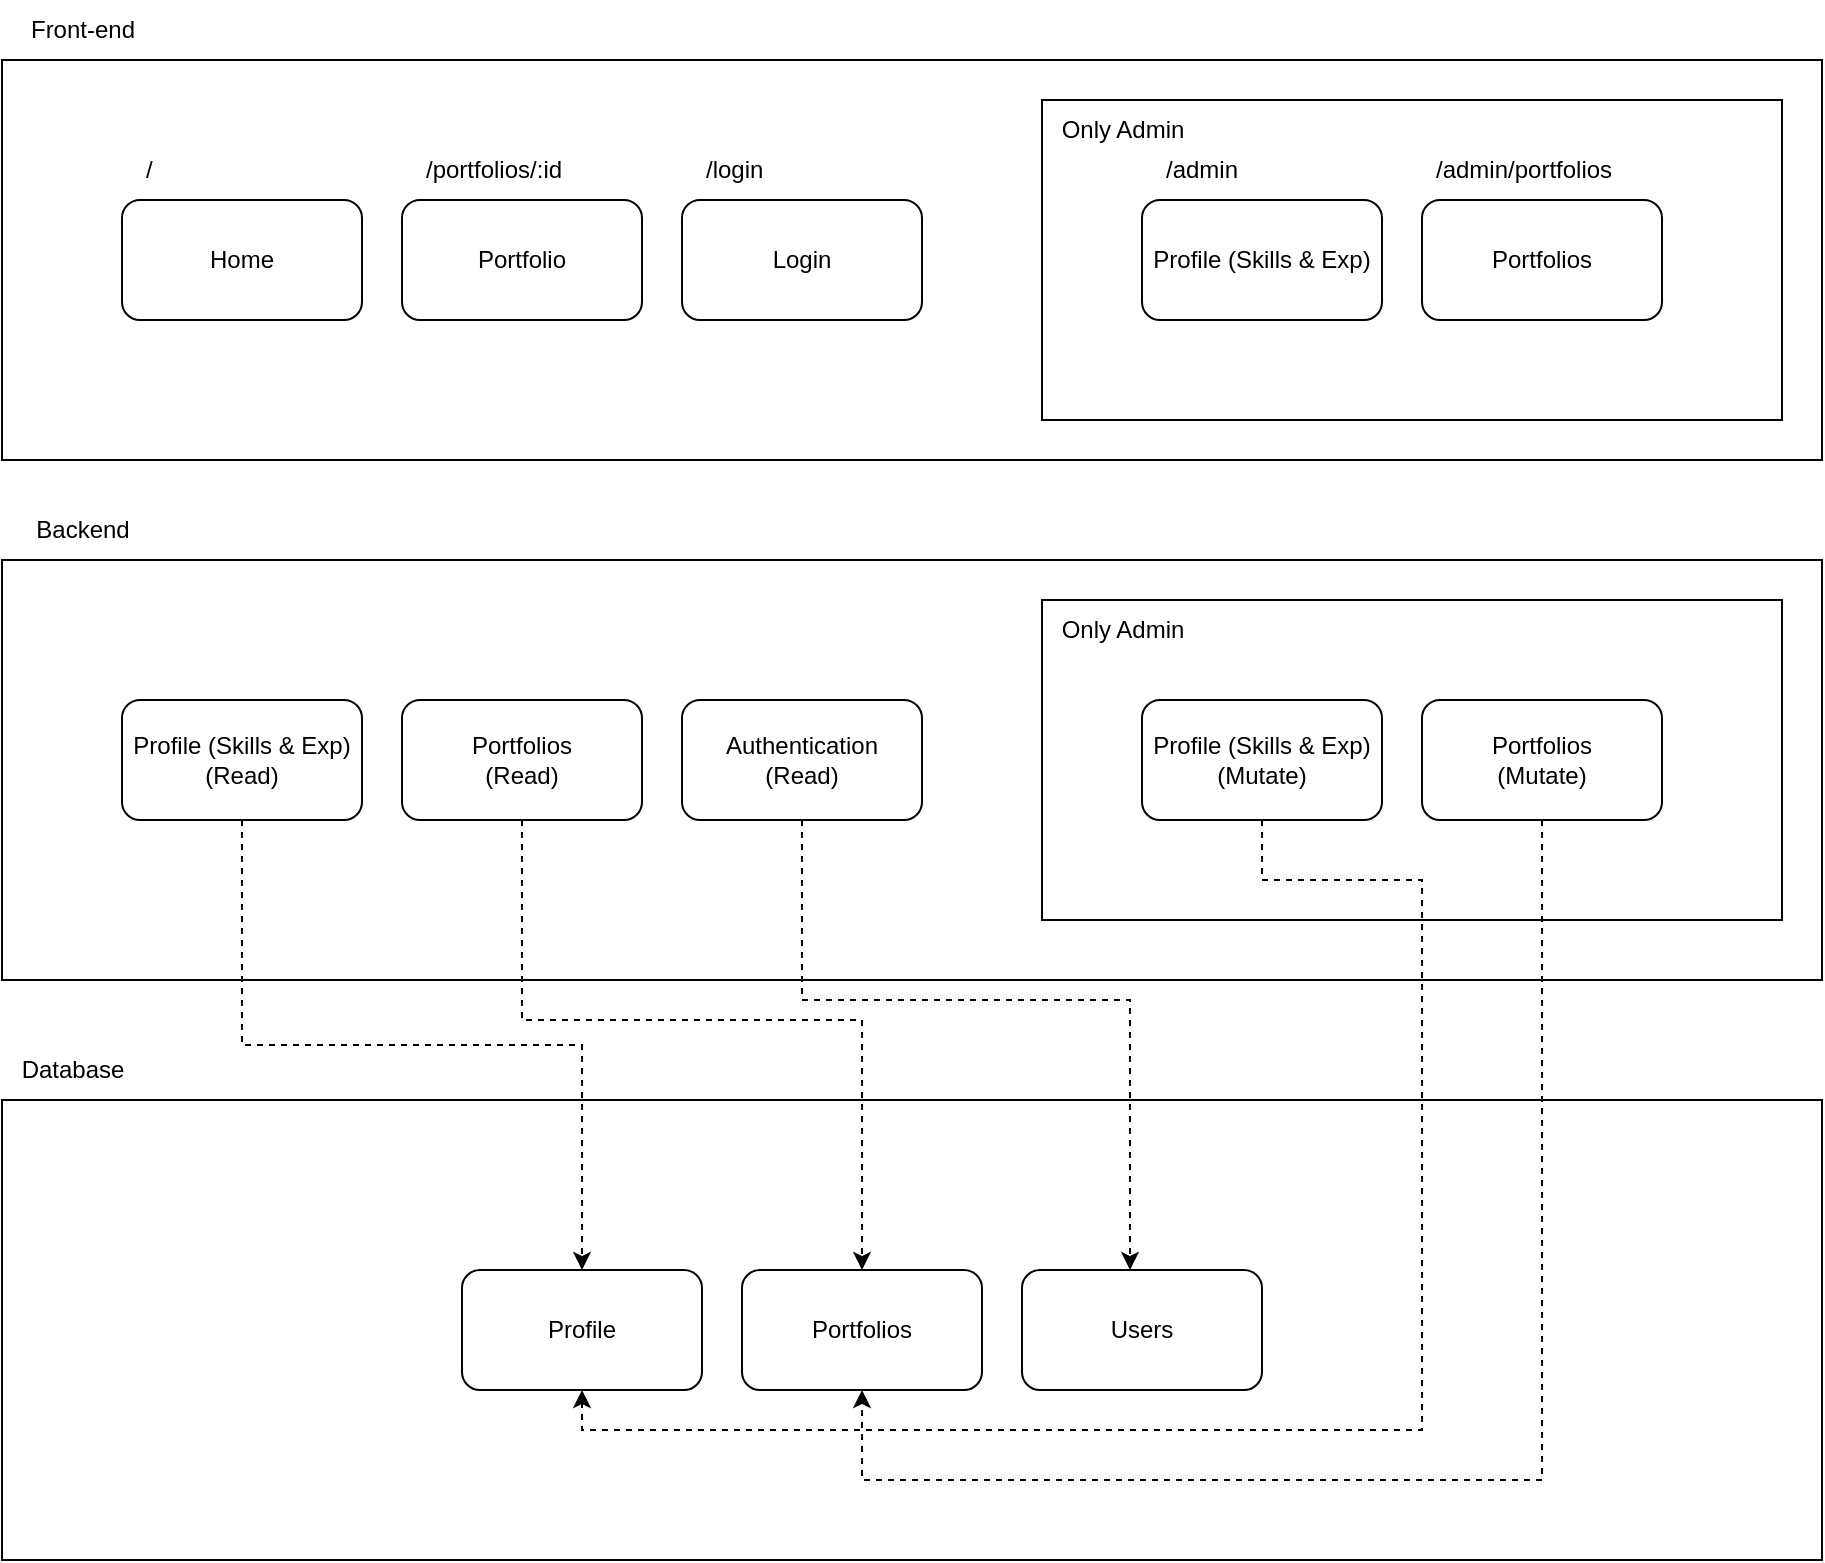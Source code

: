 <mxfile>
    <diagram id="mv6FPO_SjjlMbXXD2nZ5" name="Page-1">
        <mxGraphModel dx="776" dy="1203" grid="1" gridSize="10" guides="1" tooltips="1" connect="1" arrows="1" fold="1" page="1" pageScale="1" pageWidth="850" pageHeight="1100" math="0" shadow="0">
            <root>
                <mxCell id="0"/>
                <mxCell id="1" parent="0"/>
                <mxCell id="2" value="" style="rounded=0;whiteSpace=wrap;html=1;" vertex="1" parent="1">
                    <mxGeometry x="50" y="760" width="910" height="230" as="geometry"/>
                </mxCell>
                <mxCell id="3" value="" style="rounded=0;whiteSpace=wrap;html=1;" vertex="1" parent="1">
                    <mxGeometry x="50" y="490" width="910" height="210" as="geometry"/>
                </mxCell>
                <mxCell id="4" value="" style="rounded=0;whiteSpace=wrap;html=1;" vertex="1" parent="1">
                    <mxGeometry x="50" y="240" width="910" height="200" as="geometry"/>
                </mxCell>
                <mxCell id="5" value="Front-end" style="text;html=1;align=center;verticalAlign=middle;resizable=0;points=[];autosize=1;strokeColor=none;fillColor=none;" vertex="1" parent="1">
                    <mxGeometry x="50" y="210" width="80" height="30" as="geometry"/>
                </mxCell>
                <mxCell id="6" value="Home" style="rounded=1;whiteSpace=wrap;html=1;" vertex="1" parent="1">
                    <mxGeometry x="110" y="310" width="120" height="60" as="geometry"/>
                </mxCell>
                <mxCell id="7" value="Portfolio" style="rounded=1;whiteSpace=wrap;html=1;" vertex="1" parent="1">
                    <mxGeometry x="250" y="310" width="120" height="60" as="geometry"/>
                </mxCell>
                <mxCell id="8" value="Login" style="rounded=1;whiteSpace=wrap;html=1;" vertex="1" parent="1">
                    <mxGeometry x="390" y="310" width="120" height="60" as="geometry"/>
                </mxCell>
                <mxCell id="9" value="" style="rounded=0;whiteSpace=wrap;html=1;" vertex="1" parent="1">
                    <mxGeometry x="570" y="260" width="370" height="160" as="geometry"/>
                </mxCell>
                <mxCell id="10" value="Profile (Skills &amp;amp; Exp)" style="rounded=1;whiteSpace=wrap;html=1;" vertex="1" parent="1">
                    <mxGeometry x="620" y="310" width="120" height="60" as="geometry"/>
                </mxCell>
                <mxCell id="11" value="Portfolios" style="rounded=1;whiteSpace=wrap;html=1;" vertex="1" parent="1">
                    <mxGeometry x="760" y="310" width="120" height="60" as="geometry"/>
                </mxCell>
                <mxCell id="12" value="Only Admin" style="text;html=1;align=center;verticalAlign=middle;resizable=0;points=[];autosize=1;strokeColor=none;fillColor=none;" vertex="1" parent="1">
                    <mxGeometry x="570" y="260" width="80" height="30" as="geometry"/>
                </mxCell>
                <mxCell id="13" value="Backend" style="text;html=1;align=center;verticalAlign=middle;resizable=0;points=[];autosize=1;strokeColor=none;fillColor=none;" vertex="1" parent="1">
                    <mxGeometry x="55" y="460" width="70" height="30" as="geometry"/>
                </mxCell>
                <mxCell id="14" style="edgeStyle=orthogonalEdgeStyle;rounded=0;orthogonalLoop=1;jettySize=auto;html=1;exitX=0.5;exitY=1;exitDx=0;exitDy=0;dashed=1;" edge="1" parent="1" source="15" target="32">
                    <mxGeometry relative="1" as="geometry"/>
                </mxCell>
                <mxCell id="15" value="Profile (Skills &amp;amp; Exp)&lt;br&gt;(Read)" style="rounded=1;whiteSpace=wrap;html=1;" vertex="1" parent="1">
                    <mxGeometry x="110" y="560" width="120" height="60" as="geometry"/>
                </mxCell>
                <mxCell id="16" style="edgeStyle=orthogonalEdgeStyle;rounded=0;orthogonalLoop=1;jettySize=auto;html=1;entryX=0.5;entryY=0;entryDx=0;entryDy=0;exitX=0.5;exitY=1;exitDx=0;exitDy=0;dashed=1;" edge="1" parent="1" source="17" target="33">
                    <mxGeometry relative="1" as="geometry">
                        <Array as="points">
                            <mxPoint x="310" y="720"/>
                            <mxPoint x="480" y="720"/>
                        </Array>
                    </mxGeometry>
                </mxCell>
                <mxCell id="17" value="Portfolios&lt;br&gt;(Read)" style="rounded=1;whiteSpace=wrap;html=1;" vertex="1" parent="1">
                    <mxGeometry x="250" y="560" width="120" height="60" as="geometry"/>
                </mxCell>
                <mxCell id="18" value="" style="rounded=0;whiteSpace=wrap;html=1;" vertex="1" parent="1">
                    <mxGeometry x="570" y="510" width="370" height="160" as="geometry"/>
                </mxCell>
                <mxCell id="19" style="edgeStyle=orthogonalEdgeStyle;rounded=0;orthogonalLoop=1;jettySize=auto;html=1;entryX=0.5;entryY=1;entryDx=0;entryDy=0;exitX=0.5;exitY=1;exitDx=0;exitDy=0;dashed=1;" edge="1" parent="1" source="20" target="32">
                    <mxGeometry relative="1" as="geometry">
                        <Array as="points">
                            <mxPoint x="680" y="650"/>
                            <mxPoint x="760" y="650"/>
                            <mxPoint x="760" y="925"/>
                            <mxPoint x="340" y="925"/>
                        </Array>
                    </mxGeometry>
                </mxCell>
                <mxCell id="20" value="Profile (Skills &amp;amp; Exp)&lt;br&gt;(Mutate)" style="rounded=1;whiteSpace=wrap;html=1;" vertex="1" parent="1">
                    <mxGeometry x="620" y="560" width="120" height="60" as="geometry"/>
                </mxCell>
                <mxCell id="21" style="edgeStyle=orthogonalEdgeStyle;rounded=0;orthogonalLoop=1;jettySize=auto;html=1;entryX=0.5;entryY=1;entryDx=0;entryDy=0;exitX=0.5;exitY=1;exitDx=0;exitDy=0;dashed=1;" edge="1" parent="1" source="22" target="33">
                    <mxGeometry relative="1" as="geometry">
                        <Array as="points">
                            <mxPoint x="820" y="950"/>
                            <mxPoint x="480" y="950"/>
                        </Array>
                    </mxGeometry>
                </mxCell>
                <mxCell id="22" value="Portfolios&lt;br&gt;(Mutate)" style="rounded=1;whiteSpace=wrap;html=1;" vertex="1" parent="1">
                    <mxGeometry x="760" y="560" width="120" height="60" as="geometry"/>
                </mxCell>
                <mxCell id="23" value="Only Admin" style="text;html=1;align=center;verticalAlign=middle;resizable=0;points=[];autosize=1;strokeColor=none;fillColor=none;" vertex="1" parent="1">
                    <mxGeometry x="570" y="510" width="80" height="30" as="geometry"/>
                </mxCell>
                <mxCell id="24" style="edgeStyle=orthogonalEdgeStyle;rounded=0;orthogonalLoop=1;jettySize=auto;html=1;exitX=0.5;exitY=1;exitDx=0;exitDy=0;dashed=1;entryX=0.45;entryY=0;entryDx=0;entryDy=0;entryPerimeter=0;" edge="1" parent="1" source="25" target="34">
                    <mxGeometry relative="1" as="geometry">
                        <Array as="points">
                            <mxPoint x="450" y="710"/>
                            <mxPoint x="614" y="710"/>
                        </Array>
                    </mxGeometry>
                </mxCell>
                <mxCell id="25" value="Authentication&lt;br&gt;(Read)" style="rounded=1;whiteSpace=wrap;html=1;" vertex="1" parent="1">
                    <mxGeometry x="390" y="560" width="120" height="60" as="geometry"/>
                </mxCell>
                <mxCell id="26" value="/" style="text;html=1;align=left;verticalAlign=middle;resizable=0;points=[];autosize=1;strokeColor=none;fillColor=none;" vertex="1" parent="1">
                    <mxGeometry x="120" y="280" width="30" height="30" as="geometry"/>
                </mxCell>
                <mxCell id="27" value="/portfolios/:id" style="text;html=1;align=left;verticalAlign=middle;resizable=0;points=[];autosize=1;strokeColor=none;fillColor=none;" vertex="1" parent="1">
                    <mxGeometry x="260" y="280" width="90" height="30" as="geometry"/>
                </mxCell>
                <mxCell id="28" value="/login" style="text;html=1;align=left;verticalAlign=middle;resizable=0;points=[];autosize=1;strokeColor=none;fillColor=none;" vertex="1" parent="1">
                    <mxGeometry x="400" y="280" width="50" height="30" as="geometry"/>
                </mxCell>
                <mxCell id="29" value="/admin" style="text;html=1;align=left;verticalAlign=middle;resizable=0;points=[];autosize=1;strokeColor=none;fillColor=none;" vertex="1" parent="1">
                    <mxGeometry x="630" y="280" width="60" height="30" as="geometry"/>
                </mxCell>
                <mxCell id="30" value="/admin/portfolios" style="text;html=1;align=left;verticalAlign=middle;resizable=0;points=[];autosize=1;strokeColor=none;fillColor=none;" vertex="1" parent="1">
                    <mxGeometry x="765" y="280" width="110" height="30" as="geometry"/>
                </mxCell>
                <mxCell id="31" value="Database" style="text;html=1;align=center;verticalAlign=middle;resizable=0;points=[];autosize=1;strokeColor=none;fillColor=none;" vertex="1" parent="1">
                    <mxGeometry x="50" y="730" width="70" height="30" as="geometry"/>
                </mxCell>
                <mxCell id="32" value="Profile" style="rounded=1;whiteSpace=wrap;html=1;" vertex="1" parent="1">
                    <mxGeometry x="280" y="845" width="120" height="60" as="geometry"/>
                </mxCell>
                <mxCell id="33" value="Portfolios" style="rounded=1;whiteSpace=wrap;html=1;" vertex="1" parent="1">
                    <mxGeometry x="420" y="845" width="120" height="60" as="geometry"/>
                </mxCell>
                <mxCell id="34" value="Users" style="rounded=1;whiteSpace=wrap;html=1;" vertex="1" parent="1">
                    <mxGeometry x="560" y="845" width="120" height="60" as="geometry"/>
                </mxCell>
            </root>
        </mxGraphModel>
    </diagram>
</mxfile>
